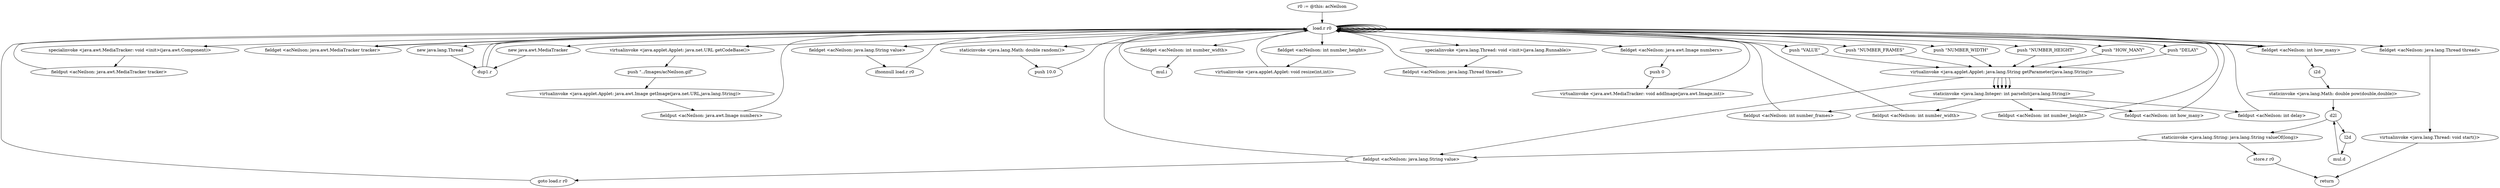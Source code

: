 digraph "" {
    "r0 := @this: acNeilson"
    "load.r r0"
    "r0 := @this: acNeilson"->"load.r r0";
    "new java.awt.MediaTracker"
    "load.r r0"->"new java.awt.MediaTracker";
    "dup1.r"
    "new java.awt.MediaTracker"->"dup1.r";
    "dup1.r"->"load.r r0";
    "specialinvoke <java.awt.MediaTracker: void <init>(java.awt.Component)>"
    "load.r r0"->"specialinvoke <java.awt.MediaTracker: void <init>(java.awt.Component)>";
    "fieldput <acNeilson: java.awt.MediaTracker tracker>"
    "specialinvoke <java.awt.MediaTracker: void <init>(java.awt.Component)>"->"fieldput <acNeilson: java.awt.MediaTracker tracker>";
    "fieldput <acNeilson: java.awt.MediaTracker tracker>"->"load.r r0";
    "load.r r0"->"load.r r0";
    "load.r r0"->"load.r r0";
    "virtualinvoke <java.applet.Applet: java.net.URL getCodeBase()>"
    "load.r r0"->"virtualinvoke <java.applet.Applet: java.net.URL getCodeBase()>";
    "push \"../Images/acNeilson.gif\""
    "virtualinvoke <java.applet.Applet: java.net.URL getCodeBase()>"->"push \"../Images/acNeilson.gif\"";
    "virtualinvoke <java.applet.Applet: java.awt.Image getImage(java.net.URL,java.lang.String)>"
    "push \"../Images/acNeilson.gif\""->"virtualinvoke <java.applet.Applet: java.awt.Image getImage(java.net.URL,java.lang.String)>";
    "fieldput <acNeilson: java.awt.Image numbers>"
    "virtualinvoke <java.applet.Applet: java.awt.Image getImage(java.net.URL,java.lang.String)>"->"fieldput <acNeilson: java.awt.Image numbers>";
    "fieldput <acNeilson: java.awt.Image numbers>"->"load.r r0";
    "fieldget <acNeilson: java.awt.MediaTracker tracker>"
    "load.r r0"->"fieldget <acNeilson: java.awt.MediaTracker tracker>";
    "fieldget <acNeilson: java.awt.MediaTracker tracker>"->"load.r r0";
    "fieldget <acNeilson: java.awt.Image numbers>"
    "load.r r0"->"fieldget <acNeilson: java.awt.Image numbers>";
    "push 0"
    "fieldget <acNeilson: java.awt.Image numbers>"->"push 0";
    "virtualinvoke <java.awt.MediaTracker: void addImage(java.awt.Image,int)>"
    "push 0"->"virtualinvoke <java.awt.MediaTracker: void addImage(java.awt.Image,int)>";
    "virtualinvoke <java.awt.MediaTracker: void addImage(java.awt.Image,int)>"->"load.r r0";
    "load.r r0"->"load.r r0";
    "push \"NUMBER_FRAMES\""
    "load.r r0"->"push \"NUMBER_FRAMES\"";
    "virtualinvoke <java.applet.Applet: java.lang.String getParameter(java.lang.String)>"
    "push \"NUMBER_FRAMES\""->"virtualinvoke <java.applet.Applet: java.lang.String getParameter(java.lang.String)>";
    "staticinvoke <java.lang.Integer: int parseInt(java.lang.String)>"
    "virtualinvoke <java.applet.Applet: java.lang.String getParameter(java.lang.String)>"->"staticinvoke <java.lang.Integer: int parseInt(java.lang.String)>";
    "fieldput <acNeilson: int number_frames>"
    "staticinvoke <java.lang.Integer: int parseInt(java.lang.String)>"->"fieldput <acNeilson: int number_frames>";
    "fieldput <acNeilson: int number_frames>"->"load.r r0";
    "load.r r0"->"load.r r0";
    "push \"NUMBER_WIDTH\""
    "load.r r0"->"push \"NUMBER_WIDTH\"";
    "push \"NUMBER_WIDTH\""->"virtualinvoke <java.applet.Applet: java.lang.String getParameter(java.lang.String)>";
    "virtualinvoke <java.applet.Applet: java.lang.String getParameter(java.lang.String)>"->"staticinvoke <java.lang.Integer: int parseInt(java.lang.String)>";
    "fieldput <acNeilson: int number_width>"
    "staticinvoke <java.lang.Integer: int parseInt(java.lang.String)>"->"fieldput <acNeilson: int number_width>";
    "fieldput <acNeilson: int number_width>"->"load.r r0";
    "load.r r0"->"load.r r0";
    "push \"NUMBER_HEIGHT\""
    "load.r r0"->"push \"NUMBER_HEIGHT\"";
    "push \"NUMBER_HEIGHT\""->"virtualinvoke <java.applet.Applet: java.lang.String getParameter(java.lang.String)>";
    "virtualinvoke <java.applet.Applet: java.lang.String getParameter(java.lang.String)>"->"staticinvoke <java.lang.Integer: int parseInt(java.lang.String)>";
    "fieldput <acNeilson: int number_height>"
    "staticinvoke <java.lang.Integer: int parseInt(java.lang.String)>"->"fieldput <acNeilson: int number_height>";
    "fieldput <acNeilson: int number_height>"->"load.r r0";
    "load.r r0"->"load.r r0";
    "push \"HOW_MANY\""
    "load.r r0"->"push \"HOW_MANY\"";
    "push \"HOW_MANY\""->"virtualinvoke <java.applet.Applet: java.lang.String getParameter(java.lang.String)>";
    "virtualinvoke <java.applet.Applet: java.lang.String getParameter(java.lang.String)>"->"staticinvoke <java.lang.Integer: int parseInt(java.lang.String)>";
    "fieldput <acNeilson: int how_many>"
    "staticinvoke <java.lang.Integer: int parseInt(java.lang.String)>"->"fieldput <acNeilson: int how_many>";
    "fieldput <acNeilson: int how_many>"->"load.r r0";
    "load.r r0"->"load.r r0";
    "push \"DELAY\""
    "load.r r0"->"push \"DELAY\"";
    "push \"DELAY\""->"virtualinvoke <java.applet.Applet: java.lang.String getParameter(java.lang.String)>";
    "virtualinvoke <java.applet.Applet: java.lang.String getParameter(java.lang.String)>"->"staticinvoke <java.lang.Integer: int parseInt(java.lang.String)>";
    "fieldput <acNeilson: int delay>"
    "staticinvoke <java.lang.Integer: int parseInt(java.lang.String)>"->"fieldput <acNeilson: int delay>";
    "fieldput <acNeilson: int delay>"->"load.r r0";
    "load.r r0"->"load.r r0";
    "push \"VALUE\""
    "load.r r0"->"push \"VALUE\"";
    "push \"VALUE\""->"virtualinvoke <java.applet.Applet: java.lang.String getParameter(java.lang.String)>";
    "fieldput <acNeilson: java.lang.String value>"
    "virtualinvoke <java.applet.Applet: java.lang.String getParameter(java.lang.String)>"->"fieldput <acNeilson: java.lang.String value>";
    "fieldput <acNeilson: java.lang.String value>"->"load.r r0";
    "fieldget <acNeilson: java.lang.String value>"
    "load.r r0"->"fieldget <acNeilson: java.lang.String value>";
    "ifnonnull load.r r0"
    "fieldget <acNeilson: java.lang.String value>"->"ifnonnull load.r r0";
    "ifnonnull load.r r0"->"load.r r0";
    "staticinvoke <java.lang.Math: double random()>"
    "load.r r0"->"staticinvoke <java.lang.Math: double random()>";
    "push 10.0"
    "staticinvoke <java.lang.Math: double random()>"->"push 10.0";
    "push 10.0"->"load.r r0";
    "fieldget <acNeilson: int how_many>"
    "load.r r0"->"fieldget <acNeilson: int how_many>";
    "i2d"
    "fieldget <acNeilson: int how_many>"->"i2d";
    "staticinvoke <java.lang.Math: double pow(double,double)>"
    "i2d"->"staticinvoke <java.lang.Math: double pow(double,double)>";
    "d2l"
    "staticinvoke <java.lang.Math: double pow(double,double)>"->"d2l";
    "l2d"
    "d2l"->"l2d";
    "mul.d"
    "l2d"->"mul.d";
    "mul.d"->"d2l";
    "staticinvoke <java.lang.String: java.lang.String valueOf(long)>"
    "d2l"->"staticinvoke <java.lang.String: java.lang.String valueOf(long)>";
    "staticinvoke <java.lang.String: java.lang.String valueOf(long)>"->"fieldput <acNeilson: java.lang.String value>";
    "goto load.r r0"
    "fieldput <acNeilson: java.lang.String value>"->"goto load.r r0";
    "goto load.r r0"->"load.r r0";
    "load.r r0"->"load.r r0";
    "load.r r0"->"fieldget <acNeilson: int how_many>";
    "fieldget <acNeilson: int how_many>"->"load.r r0";
    "fieldget <acNeilson: int number_width>"
    "load.r r0"->"fieldget <acNeilson: int number_width>";
    "mul.i"
    "fieldget <acNeilson: int number_width>"->"mul.i";
    "mul.i"->"load.r r0";
    "fieldget <acNeilson: int number_height>"
    "load.r r0"->"fieldget <acNeilson: int number_height>";
    "virtualinvoke <java.applet.Applet: void resize(int,int)>"
    "fieldget <acNeilson: int number_height>"->"virtualinvoke <java.applet.Applet: void resize(int,int)>";
    "virtualinvoke <java.applet.Applet: void resize(int,int)>"->"load.r r0";
    "new java.lang.Thread"
    "load.r r0"->"new java.lang.Thread";
    "new java.lang.Thread"->"dup1.r";
    "dup1.r"->"load.r r0";
    "specialinvoke <java.lang.Thread: void <init>(java.lang.Runnable)>"
    "load.r r0"->"specialinvoke <java.lang.Thread: void <init>(java.lang.Runnable)>";
    "fieldput <acNeilson: java.lang.Thread thread>"
    "specialinvoke <java.lang.Thread: void <init>(java.lang.Runnable)>"->"fieldput <acNeilson: java.lang.Thread thread>";
    "fieldput <acNeilson: java.lang.Thread thread>"->"load.r r0";
    "fieldget <acNeilson: java.lang.Thread thread>"
    "load.r r0"->"fieldget <acNeilson: java.lang.Thread thread>";
    "virtualinvoke <java.lang.Thread: void start()>"
    "fieldget <acNeilson: java.lang.Thread thread>"->"virtualinvoke <java.lang.Thread: void start()>";
    "return"
    "virtualinvoke <java.lang.Thread: void start()>"->"return";
    "store.r r0"
    "staticinvoke <java.lang.String: java.lang.String valueOf(long)>"->"store.r r0";
    "store.r r0"->"return";
}
